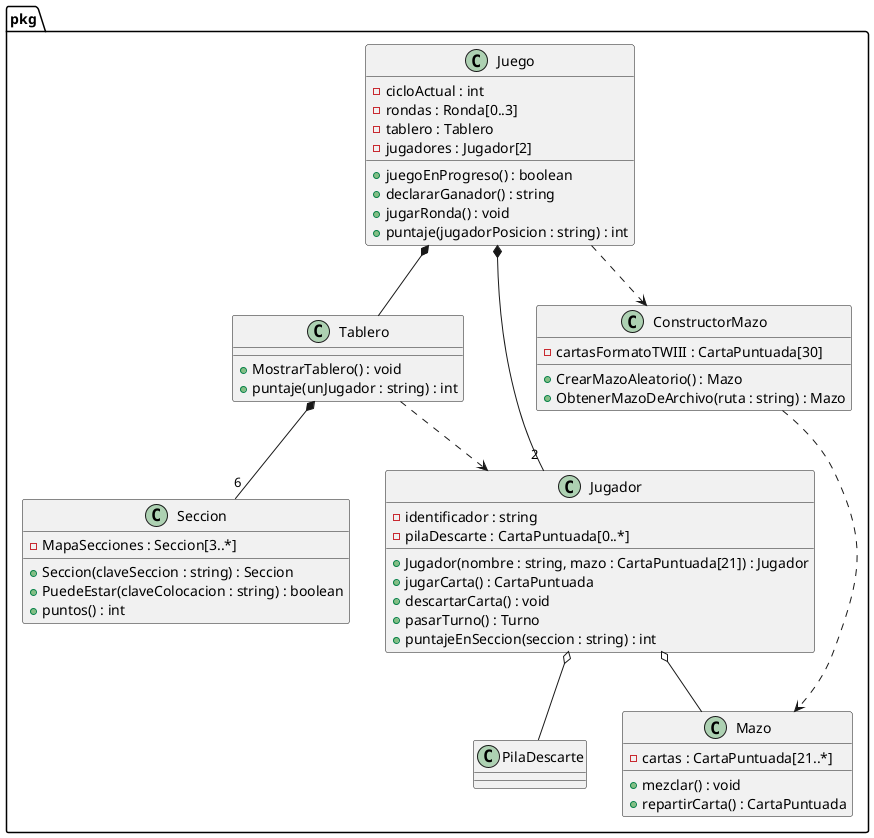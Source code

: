     @startuml
    package pkg {

      class Tablero {
        + MostrarTablero() : void
        + puntaje(unJugador : string) : int
      }

      class Seccion {
        - MapaSecciones : Seccion[3..*]
        + Seccion(claveSeccion : string) : Seccion
        + PuedeEstar(claveColocacion : string) : boolean
        + puntos() : int
      }

      class Jugador {
        - identificador : string
        - pilaDescarte : CartaPuntuada[0..*]
        + Jugador(nombre : string, mazo : CartaPuntuada[21]) : Jugador
        + jugarCarta() : CartaPuntuada
        + descartarCarta() : void
        + pasarTurno() : Turno
        + puntajeEnSeccion(seccion : string) : int
      }

      class Juego {
        - cicloActual : int
        - rondas : Ronda[0..3]
        - tablero : Tablero
        - jugadores : Jugador[2]
        + juegoEnProgreso() : boolean
        + declararGanador() : string
        + jugarRonda() : void
        + puntaje(jugadorPosicion : string) : int
      }

      class ConstructorMazo {
        - cartasFormatoTWIII : CartaPuntuada[30]
        + CrearMazoAleatorio() : Mazo
        + ObtenerMazoDeArchivo(ruta : string) : Mazo
      }

      class Mazo {
        - cartas : CartaPuntuada[21..*]
        + mezclar() : void
        + repartirCarta() : CartaPuntuada
      }

      ' Relationships
      Tablero *-- "6" Seccion
      Tablero ..> Jugador

      Juego *-- Tablero
      Juego *-- "2" Jugador
      Juego ..> ConstructorMazo

      ConstructorMazo ..> Mazo
      Jugador o-- Mazo
      Jugador o-- PilaDescarte

    }
    @enduml
